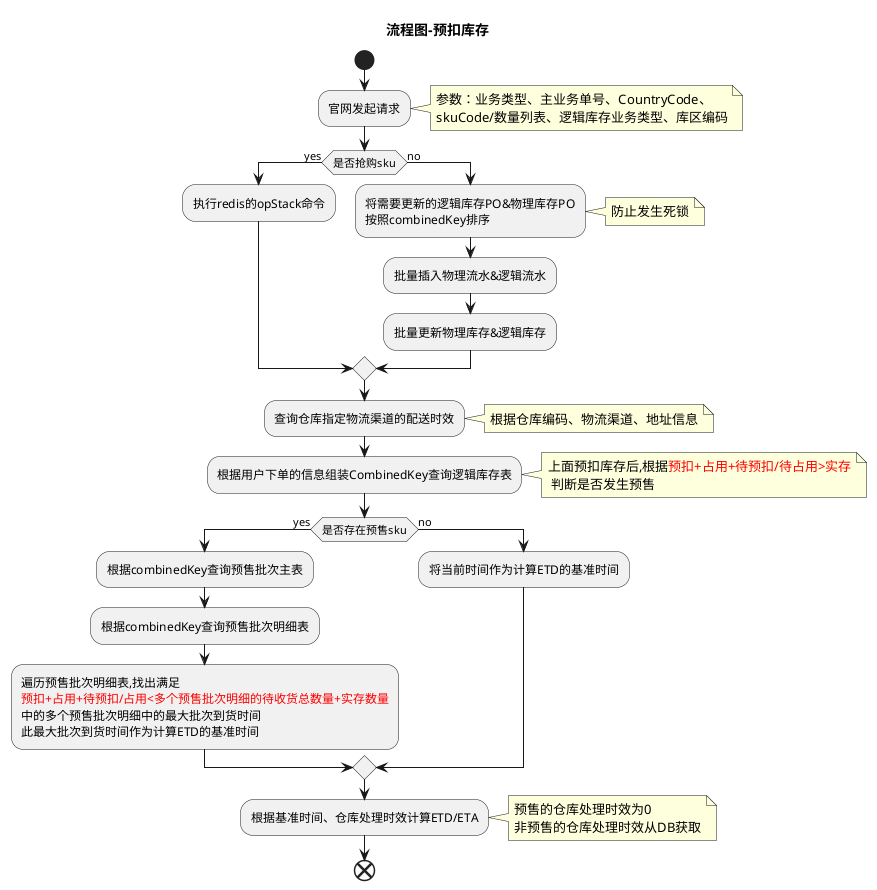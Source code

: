 @startuml
title 流程图-预扣库存
start
:官网发起请求;
note right
参数：业务类型、主业务单号、CountryCode、
skuCode/数量列表、逻辑库存业务类型、库区编码
end note
if (是否抢购sku) then (yes)
    :执行redis的opStack命令;
else (no)
    :将需要更新的逻辑库存PO&物理库存PO
    按照combinedKey排序;
    note right
    防止发生死锁
    end note
    :批量插入物理流水&逻辑流水;
    :批量更新物理库存&逻辑库存;
endif

:查询仓库指定物流渠道的配送时效;
note right
根据仓库编码、物流渠道、地址信息
end note

:根据用户下单的信息组装CombinedKey查询逻辑库存表;
note right
上面预扣库存后,根据<font color=red>预扣+占用+待预扣/待占用>实存
 判断是否发生预售
end note

if (是否存在预售sku) then (yes)
    :根据combinedKey查询预售批次主表;
    :根据combinedKey查询预售批次明细表;
    :遍历预售批次明细表,找出满足
    <font color=red>预扣+占用+待预扣/占用<多个预售批次明细的待收货总数量+实存数量
    中的多个预售批次明细中的最大批次到货时间
    此最大批次到货时间作为计算ETD的基准时间;
else (no)
    :将当前时间作为计算ETD的基准时间;
endif

:根据基准时间、仓库处理时效计算ETD/ETA;
note right
预售的仓库处理时效为0
非预售的仓库处理时效从DB获取
end note

end
@enduml